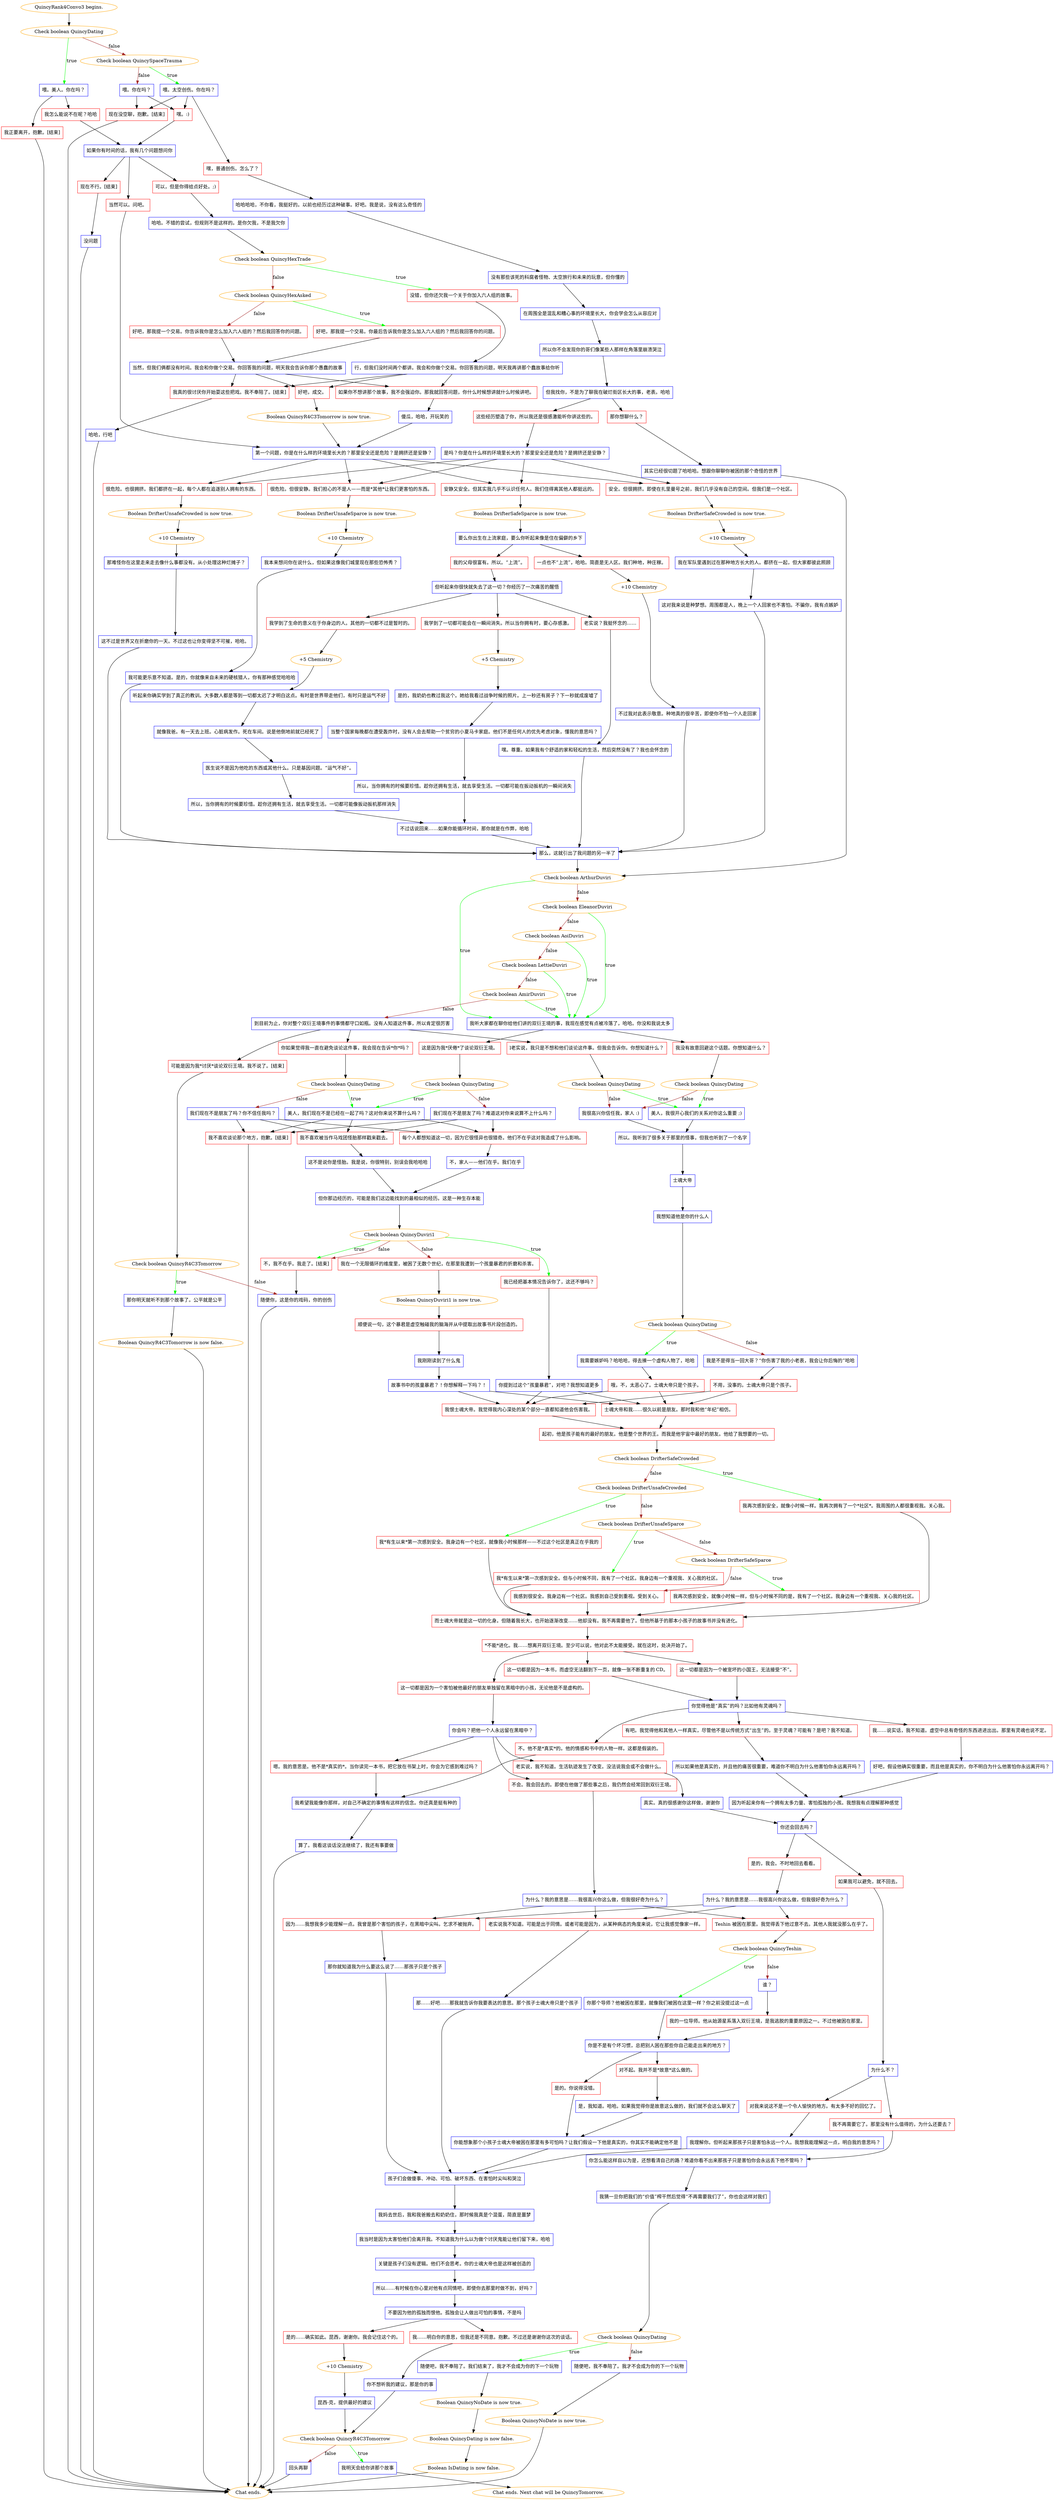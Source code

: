 digraph {
	"QuincyRank4Convo3 begins." [color=orange];
		"QuincyRank4Convo3 begins." -> j552943725;
	j552943725 [label="Check boolean QuincyDating",color=orange];
		j552943725 -> j1870811290 [label=true,color=green];
		j552943725 -> j3004499405 [label=false,color=brown];
	j1870811290 [label="喂。美人。你在吗？",shape=box,color=blue];
		j1870811290 -> j1162864234;
		j1870811290 -> j2379525039;
	j3004499405 [label="Check boolean QuincySpaceTrauma",color=orange];
		j3004499405 -> j1123177457 [label=true,color=green];
		j3004499405 -> j4214410340 [label=false,color=brown];
	j1162864234 [label="我怎么能说不在呢？哈哈",shape=box,color=red];
		j1162864234 -> j3853576321;
	j2379525039 [label="我正要离开，抱歉。[结束]",shape=box,color=red];
		j2379525039 -> "Chat ends.";
	j1123177457 [label="喂。太空创伤。你在吗？",shape=box,color=blue];
		j1123177457 -> j1047015845;
		j1123177457 -> j843816770;
		j1123177457 -> j1798860137;
	j4214410340 [label="喂。你在吗？",shape=box,color=blue];
		j4214410340 -> j843816770;
		j4214410340 -> j1798860137;
	j3853576321 [label="如果你有时间的话，我有几个问题想问你",shape=box,color=blue];
		j3853576321 -> j794831089;
		j3853576321 -> j847682137;
		j3853576321 -> j1719672763;
	"Chat ends." [color=orange];
	j1047015845 [label="嘿，普通创伤。怎么了？",shape=box,color=red];
		j1047015845 -> j1896386476;
	j843816770 [label="嘿。:)",shape=box,color=red];
		j843816770 -> j3853576321;
	j1798860137 [label="现在没空聊，抱歉。[结束]",shape=box,color=red];
		j1798860137 -> "Chat ends.";
	j794831089 [label="当然可以。问吧。",shape=box,color=red];
		j794831089 -> j589232123;
	j847682137 [label="可以，但是你得给点好处。;)",shape=box,color=red];
		j847682137 -> j1702185526;
	j1719672763 [label="现在不行。[结束]",shape=box,color=red];
		j1719672763 -> j3996485283;
	j1896386476 [label="哈哈哈哈，不你看，我挺好的。以前也经历过这种破事。好吧。我是说，没有这么奇怪的",shape=box,color=blue];
		j1896386476 -> j2012244162;
	j589232123 [label="第一个问题，你是在什么样的环境里长大的？那里安全还是危险？是拥挤还是安静？",shape=box,color=blue];
		j589232123 -> j2079499924;
		j589232123 -> j3462258029;
		j589232123 -> j2685559808;
		j589232123 -> j3090231999;
	j1702185526 [label="哈哈。不错的尝试，但规则不是这样的。是你欠我，不是我欠你",shape=box,color=blue];
		j1702185526 -> j3869748579;
	j3996485283 [label="没问题",shape=box,color=blue];
		j3996485283 -> "Chat ends.";
	j2012244162 [label="没有那些该死的科腐者怪物、太空旅行和未来的玩意，但你懂的",shape=box,color=blue];
		j2012244162 -> j2681759134;
	j2079499924 [label="安全。但很拥挤。即使在扎里曼号之前，我们几乎没有自己的空间。但我们是一个社区。",shape=box,color=red];
		j2079499924 -> j4141859891;
	j3462258029 [label="很危险。也很拥挤。我们都挤在一起，每个人都在追逐别人拥有的东西。",shape=box,color=red];
		j3462258029 -> j3572668241;
	j2685559808 [label="很危险。但很安静。我们担心的不是人——而是*其他*让我们更害怕的东西。",shape=box,color=red];
		j2685559808 -> j188780378;
	j3090231999 [label="安静又安全。但其实我几乎不认识任何人。我们住得离其他人都挺远的。",shape=box,color=red];
		j3090231999 -> j2287080389;
	j3869748579 [label="Check boolean QuincyHexTrade",color=orange];
		j3869748579 -> j1314636419 [label=true,color=green];
		j3869748579 -> j4011176701 [label=false,color=brown];
	j2681759134 [label="在周围全是混乱和糟心事的环境里长大，你会学会怎么从容应对",shape=box,color=blue];
		j2681759134 -> j749437023;
	j4141859891 [label="Boolean DrifterSafeCrowded is now true.",color=orange];
		j4141859891 -> j2681378498;
	j3572668241 [label="Boolean DrifterUnsafeCrowded is now true.",color=orange];
		j3572668241 -> j3044660022;
	j188780378 [label="Boolean DrifterUnsafeSparce is now true.",color=orange];
		j188780378 -> j713136011;
	j2287080389 [label="Boolean DrifterSafeSparce is now true.",color=orange];
		j2287080389 -> j4062716483;
	j1314636419 [label="没错，但你还欠我一个关于你加入六人组的故事。",shape=box,color=red];
		j1314636419 -> j2184542097;
	j4011176701 [label="Check boolean QuincyHexAsked",color=orange];
		j4011176701 -> j2933795864 [label=true,color=green];
		j4011176701 -> j623665517 [label=false,color=brown];
	j749437023 [label="所以你不会发现你的哥们像某些人那样在角落里崩溃哭泣",shape=box,color=blue];
		j749437023 -> j3470629449;
	j2681378498 [label="+10 Chemistry",color=orange];
		j2681378498 -> j100394637;
	j3044660022 [label="+10 Chemistry",color=orange];
		j3044660022 -> j201635993;
	j713136011 [label="+10 Chemistry",color=orange];
		j713136011 -> j3190485076;
	j4062716483 [label="要么你出生在上流家庭，要么你听起来像是住在偏僻的乡下",shape=box,color=blue];
		j4062716483 -> j2801190465;
		j4062716483 -> j195330379;
	j2184542097 [label="行，但我们没时间两个都讲。我会和你做个交易。你回答我的问题，明天我再讲那个蠢故事给你听",shape=box,color=blue];
		j2184542097 -> j165864237;
		j2184542097 -> j1709292525;
		j2184542097 -> j3003849292;
	j2933795864 [label="好吧，那我提一个交易。你最后告诉我你是怎么加入六人组的？然后我回答你的问题。",shape=box,color=red];
		j2933795864 -> j1370724136;
	j623665517 [label="好吧，那我提一个交易。你告诉我你是怎么加入六人组的？然后我回答你的问题。",shape=box,color=red];
		j623665517 -> j1370724136;
	j3470629449 [label="但我找你，不是为了聊我在破烂街区长大的事，老表。哈哈",shape=box,color=blue];
		j3470629449 -> j1094845443;
		j3470629449 -> j3530787132;
	j100394637 [label="我在军队里遇到过在那种地方长大的人。都挤在一起，但大家都彼此照顾",shape=box,color=blue];
		j100394637 -> j3164524371;
	j201635993 [label="那难怪你在这里走来走去像什么事都没有。从小处理这种烂摊子？",shape=box,color=blue];
		j201635993 -> j1707307667;
	j3190485076 [label="我本来想问你在说什么，但如果这像我们城里现在那些恐怖秀？",shape=box,color=blue];
		j3190485076 -> j1734041830;
	j2801190465 [label="一点也不“上流”，哈哈。简直是无人区。我们种地，种庄稼。",shape=box,color=red];
		j2801190465 -> j943998963;
	j195330379 [label="我的父母很富有。所以。“上流”。",shape=box,color=red];
		j195330379 -> j3040050352;
	j165864237 [label="好吧，成交。",shape=box,color=red];
		j165864237 -> j3516726898;
	j1709292525 [label="如果你不想讲那个故事，我不会强迫你。那我就回答问题，你什么时候想讲就什么时候讲吧。",shape=box,color=red];
		j1709292525 -> j3650938727;
	j3003849292 [label="我真的很讨厌你开始耍这些把戏。我不奉陪了。[结束]",shape=box,color=red];
		j3003849292 -> j2858075068;
	j1370724136 [label="当然，但我们俩都没有时间。我会和你做个交易。你回答我的问题，明天我会告诉你那个愚蠢的故事",shape=box,color=blue];
		j1370724136 -> j165864237;
		j1370724136 -> j1709292525;
		j1370724136 -> j3003849292;
	j1094845443 [label="那你想聊什么？",shape=box,color=red];
		j1094845443 -> j700720542;
	j3530787132 [label="这些经历塑造了你，所以我还是很感激能听你讲这些的。",shape=box,color=red];
		j3530787132 -> j1413790252;
	j3164524371 [label="这对我来说是种梦想。周围都是人，晚上一个人回家也不害怕。不骗你，我有点嫉妒",shape=box,color=blue];
		j3164524371 -> j4233892721;
	j1707307667 [label="这不过是世界又在折磨你的一天。不过这也让你变得坚不可摧，哈哈。",shape=box,color=blue];
		j1707307667 -> j4233892721;
	j1734041830 [label="我可能更乐意不知道。是的，你就像来自未来的硬核猎人，你有那种感觉哈哈哈",shape=box,color=blue];
		j1734041830 -> j4233892721;
	j943998963 [label="+10 Chemistry",color=orange];
		j943998963 -> j1044160470;
	j3040050352 [label="但听起来你很快就失去了这一切？你经历了一次痛苦的醒悟",shape=box,color=blue];
		j3040050352 -> j3235504960;
		j3040050352 -> j827047451;
		j3040050352 -> j2815959834;
	j3516726898 [label="Boolean QuincyR4C3Tomorrow is now true.",color=orange];
		j3516726898 -> j589232123;
	j3650938727 [label="傻瓜，哈哈，开玩笑的",shape=box,color=blue];
		j3650938727 -> j589232123;
	j2858075068 [label="哈哈，行吧",shape=box,color=blue];
		j2858075068 -> "Chat ends.";
	j700720542 [label="其实已经很切题了哈哈哈。想跟你聊聊你被困的那个奇怪的世界",shape=box,color=blue];
		j700720542 -> j3268356592;
	j1413790252 [label="是吗？你是在什么样的环境里长大的？那里安全还是危险？是拥挤还是安静？",shape=box,color=blue];
		j1413790252 -> j2079499924;
		j1413790252 -> j3462258029;
		j1413790252 -> j2685559808;
		j1413790252 -> j3090231999;
	j4233892721 [label="那么，这就引出了我问题的另一半了",shape=box,color=blue];
		j4233892721 -> j3268356592;
	j1044160470 [label="不过我对此表示敬意。种地真的很辛苦，即使你不怕一个人走回家",shape=box,color=blue];
		j1044160470 -> j4233892721;
	j3235504960 [label="老实说？我挺怀念的……",shape=box,color=red];
		j3235504960 -> j1268346;
	j827047451 [label="我学到了一切都可能会在一瞬间消失。所以当你拥有时，要心存感激。",shape=box,color=red];
		j827047451 -> j2194400404;
	j2815959834 [label="我学到了生命的意义在于你身边的人。其他的一切都不过是暂时的。",shape=box,color=red];
		j2815959834 -> j713999566;
	j3268356592 [label="Check boolean ArthurDuviri",color=orange];
		j3268356592 -> j4090903873 [label=true,color=green];
		j3268356592 -> j4104290587 [label=false,color=brown];
	j1268346 [label="嘿。尊重。如果我有个舒适的家和轻松的生活，然后突然没有了？我也会怀念的",shape=box,color=blue];
		j1268346 -> j4233892721;
	j2194400404 [label="+5 Chemistry",color=orange];
		j2194400404 -> j3274812959;
	j713999566 [label="+5 Chemistry",color=orange];
		j713999566 -> j3857674981;
	j4090903873 [label="我听大家都在聊你给他们讲的双衍王境的事，我现在感觉有点被冷落了，哈哈。你没和我说太多",shape=box,color=blue];
		j4090903873 -> j1911058586;
		j4090903873 -> j205548148;
	j4104290587 [label="Check boolean EleanorDuviri",color=orange];
		j4104290587 -> j4090903873 [label=true,color=green];
		j4104290587 -> j481100708 [label=false,color=brown];
	j3274812959 [label="是的，我奶奶也教过我这个。她给我看过战争时候的照片。上一秒还有房子？下一秒就成废墟了",shape=box,color=blue];
		j3274812959 -> j1935019729;
	j3857674981 [label="听起来你确实学到了真正的教训。大多数人都是等到一切都太迟了才明白这点。有时是世界带走他们，有时只是运气不好",shape=box,color=blue];
		j3857674981 -> j1015703651;
	j1911058586 [label="我没有故意回避这个话题。你想知道什么？",shape=box,color=red];
		j1911058586 -> j1049962924;
	j205548148 [label="这是因为我*厌倦*了谈论双衍王境。",shape=box,color=red];
		j205548148 -> j2517674731;
	j481100708 [label="Check boolean AoiDuviri",color=orange];
		j481100708 -> j4090903873 [label=true,color=green];
		j481100708 -> j2629651196 [label=false,color=brown];
	j1935019729 [label="当整个国家每晚都在遭受轰炸时，没有人会去帮助一个贫穷的小夏马卡家庭。他们不是任何人的优先考虑对象，懂我的意思吗？",shape=box,color=blue];
		j1935019729 -> j2857557181;
	j1015703651 [label="就像我爸。有一天去上班。心脏病发作。死在车间。说是他倒地前就已经死了",shape=box,color=blue];
		j1015703651 -> j2779301096;
	j1049962924 [label="Check boolean QuincyDating",color=orange];
		j1049962924 -> j3461833945 [label=true,color=green];
		j1049962924 -> j2684834792 [label=false,color=brown];
	j2517674731 [label="Check boolean QuincyDating",color=orange];
		j2517674731 -> j3420604114 [label=true,color=green];
		j2517674731 -> j1951726311 [label=false,color=brown];
	j2629651196 [label="Check boolean LettieDuviri",color=orange];
		j2629651196 -> j4090903873 [label=true,color=green];
		j2629651196 -> j1771238635 [label=false,color=brown];
	j2857557181 [label="所以，当你拥有的时候要珍惜。趁你还拥有生活，就去享受生活。一切都可能在扳动扳机的一瞬间消失",shape=box,color=blue];
		j2857557181 -> j800167496;
	j2779301096 [label="医生说不是因为他吃的东西或其他什么。只是基因问题。“运气不好”。",shape=box,color=blue];
		j2779301096 -> j2557942752;
	j3461833945 [label="美人，我很开心我们的关系对你这么重要 ;)",shape=box,color=blue];
		j3461833945 -> j2422951726;
	j2684834792 [label="我很高兴你信任我，家人 :)",shape=box,color=blue];
		j2684834792 -> j2422951726;
	j3420604114 [label="美人，我们现在不是已经在一起了吗？这对你来说不算什么吗？",shape=box,color=blue];
		j3420604114 -> j2133318288;
		j3420604114 -> j870356606;
		j3420604114 -> j836592000;
	j1951726311 [label="我们现在不是朋友了吗？难道这对你来说算不上什么吗？",shape=box,color=blue];
		j1951726311 -> j2133318288;
		j1951726311 -> j870356606;
		j1951726311 -> j836592000;
	j1771238635 [label="Check boolean AmirDuviri",color=orange];
		j1771238635 -> j4090903873 [label=true,color=green];
		j1771238635 -> j1727756274 [label=false,color=brown];
	j800167496 [label="不过话说回来……如果你能循环时间，那你就是在作弊，哈哈",shape=box,color=blue];
		j800167496 -> j4233892721;
	j2557942752 [label="所以，当你拥有的时候要珍惜。趁你还拥有生活，就去享受生活。一切都可能像扳动扳机那样消失",shape=box,color=blue];
		j2557942752 -> j800167496;
	j2422951726 [label="所以。我听到了很多关于那里的怪事，但我也听到了一个名字",shape=box,color=blue];
		j2422951726 -> j4033186842;
	j2133318288 [label="每个人都想知道这一切，因为它很怪异也很猎奇。他们不在乎这对我造成了什么影响。",shape=box,color=red];
		j2133318288 -> j2087220158;
	j870356606 [label="我不喜欢被当作马戏团怪胎那样戳来戳去。",shape=box,color=red];
		j870356606 -> j80695744;
	j836592000 [label="我不喜欢谈论那个地方，抱歉。[结束]",shape=box,color=red];
		j836592000 -> "Chat ends.";
	j1727756274 [label="到目前为止，你对整个双衍王境事件的事情都守口如瓶。没有人知道这件事，所以肯定很厉害",shape=box,color=blue];
		j1727756274 -> j224194271;
		j1727756274 -> j3464368048;
		j1727756274 -> j2888766502;
	j4033186842 [label="士魂大帝",shape=box,color=blue];
		j4033186842 -> j802608264;
	j2087220158 [label="不，家人——他们在乎。我们在乎",shape=box,color=blue];
		j2087220158 -> j2267299324;
	j80695744 [label="这不是说你是怪胎。我是说，你很特别，别误会我哈哈哈",shape=box,color=blue];
		j80695744 -> j2267299324;
	j224194271 [label="l老实说，我只是不想和他们谈论这件事。但我会告诉你。你想知道什么？",shape=box,color=red];
		j224194271 -> j1970620959;
	j3464368048 [label="你如果觉得我一直在避免谈论这件事，我会现在告诉*你*吗？",shape=box,color=red];
		j3464368048 -> j1548335853;
	j2888766502 [label="可能是因为我*讨厌*谈论双衍王境。我不说了。[结束]",shape=box,color=red];
		j2888766502 -> j3137933610;
	j802608264 [label="我想知道他是你的什么人",shape=box,color=blue];
		j802608264 -> j3518307430;
	j2267299324 [label="但你那边经历的，可能是我们这边能找到的最相似的经历。这是一种生存本能",shape=box,color=blue];
		j2267299324 -> j1065292502;
	j1970620959 [label="Check boolean QuincyDating",color=orange];
		j1970620959 -> j3461833945 [label=true,color=green];
		j1970620959 -> j2684834792 [label=false,color=brown];
	j1548335853 [label="Check boolean QuincyDating",color=orange];
		j1548335853 -> j3420604114 [label=true,color=green];
		j1548335853 -> j254430164 [label=false,color=brown];
	j3137933610 [label="Check boolean QuincyR4C3Tomorrow",color=orange];
		j3137933610 -> j571640570 [label=true,color=green];
		j3137933610 -> j2064131472 [label=false,color=brown];
	j3518307430 [label="Check boolean QuincyDating",color=orange];
		j3518307430 -> j2165309782 [label=true,color=green];
		j3518307430 -> j3998260088 [label=false,color=brown];
	j1065292502 [label="Check boolean QuincyDuviri1",color=orange];
		j1065292502 -> j298545773 [label=true,color=green];
		j1065292502 -> j1678887267 [label=true,color=green];
		j1065292502 -> j3513385502 [label=false,color=brown];
		j1065292502 -> j1678887267 [label=false,color=brown];
	j254430164 [label="我们现在不是朋友了吗？你不信任我吗？",shape=box,color=blue];
		j254430164 -> j2133318288;
		j254430164 -> j870356606;
		j254430164 -> j836592000;
	j571640570 [label="那你明天就听不到那个故事了。公平就是公平",shape=box,color=blue];
		j571640570 -> j10984581;
	j2064131472 [label="随便你，这是你的戏码，你的创伤",shape=box,color=blue];
		j2064131472 -> "Chat ends.";
	j2165309782 [label="我需要嫉妒吗？哈哈哈，得去揍一个虚构人物了，哈哈",shape=box,color=blue];
		j2165309782 -> j2701741788;
	j3998260088 [label="我是不是得当一回大哥？“你伤害了我的小老表，我会让你后悔的”哈哈",shape=box,color=blue];
		j3998260088 -> j1474619890;
	j298545773 [label="我已经把基本情况告诉你了，这还不够吗？",shape=box,color=red];
		j298545773 -> j2389320419;
	j1678887267 [label="不，我不在乎。我走了。[结束]",shape=box,color=red];
		j1678887267 -> j2064131472;
	j3513385502 [label="我在一个无限循环的维度里，被困了无数个世纪，在那里我遭到一个孩童暴君的折磨和杀害。",shape=box,color=red];
		j3513385502 -> j1886089752;
	j10984581 [label="Boolean QuincyR4C3Tomorrow is now false.",color=orange];
		j10984581 -> "Chat ends.";
	j2701741788 [label="哦，不，太恶心了。士魂大帝只是个孩子。",shape=box,color=red];
		j2701741788 -> j3336238691;
		j2701741788 -> j1401879107;
	j1474619890 [label="不用，没事的。士魂大帝只是个孩子。",shape=box,color=red];
		j1474619890 -> j1401879107;
		j1474619890 -> j3336238691;
	j2389320419 [label="你提到过这个“孩童暴君”，对吧？我想知道更多",shape=box,color=blue];
		j2389320419 -> j1401879107;
		j2389320419 -> j3336238691;
	j1886089752 [label="Boolean QuincyDuviri1 is now true.",color=orange];
		j1886089752 -> j3133141959;
	j3336238691 [label="我恨士魂大帝。我觉得我内心深处的某个部分一直都知道他会伤害我。",shape=box,color=red];
		j3336238691 -> j3825094678;
	j1401879107 [label="士魂大帝和我……很久以前是朋友。那时我和他“年纪”相仿。",shape=box,color=red];
		j1401879107 -> j3825094678;
	j3133141959 [label="顺便说一句，这个暴君是虚空触碰我的脑海并从中提取出故事书片段创造的。",shape=box,color=red];
		j3133141959 -> j491603367;
	j3825094678 [label="起初，他是孩子能有的最好的朋友。他是整个世界的王。而我是他宇宙中最好的朋友。他给了我想要的一切。",shape=box,color=red];
		j3825094678 -> j2662847170;
	j491603367 [label="我刚刚读到了什么鬼",shape=box,color=blue];
		j491603367 -> j5626469;
	j2662847170 [label="Check boolean DrifterSafeCrowded",color=orange];
		j2662847170 -> j2850644315 [label=true,color=green];
		j2662847170 -> j994130163 [label=false,color=brown];
	j5626469 [label="故事书中的孩童暴君？！你想解释一下吗？！",shape=box,color=blue];
		j5626469 -> j1401879107;
		j5626469 -> j3336238691;
	j2850644315 [label="我再次感到安全，就像小时候一样。我再次拥有了一个*社区*。我周围的人都很重视我。关心我。",shape=box,color=red];
		j2850644315 -> j3965013420;
	j994130163 [label="Check boolean DrifterUnsafeCrowded",color=orange];
		j994130163 -> j3557357352 [label=true,color=green];
		j994130163 -> j3323227003 [label=false,color=brown];
	j3965013420 [label="而士魂大帝就是这一切的化身。但随着我长大，也开始逐渐改变……他却没有。我不再需要他了。但他所基于的那本小孩子的故事书并没有进化。",shape=box,color=red];
		j3965013420 -> j408797731;
	j3557357352 [label="我*有生以来*第一次感到安全。我身边有一个社区，就像我小时候那样——不过这个社区是真正在乎我的",shape=box,color=red];
		j3557357352 -> j3965013420;
	j3323227003 [label="Check boolean DrifterUnsafeSparce",color=orange];
		j3323227003 -> j3376225243 [label=true,color=green];
		j3323227003 -> j2575966162 [label=false,color=brown];
	j408797731 [label="*不能*进化。我……想离开双衍王境。至少可以说，他对此不太能接受。就在这时，处决开始了。",shape=box,color=red];
		j408797731 -> j1657732319;
		j408797731 -> j2381272631;
		j408797731 -> j3186413728;
	j3376225243 [label="我*有生以来*第一次感到安全。但与小时候不同，我有了一个社区。我身边有一个重视我、关心我的社区。",shape=box,color=red];
		j3376225243 -> j3965013420;
	j2575966162 [label="Check boolean DrifterSafeSparce",color=orange];
		j2575966162 -> j3936388705 [label=true,color=green];
		j2575966162 -> j605996740 [label=false,color=brown];
	j1657732319 [label="这一切都是因为一个被宠坏的小国王，无法接受“不”。",shape=box,color=red];
		j1657732319 -> j3383248819;
	j2381272631 [label="这一切都是因为一本书，而虚空无法翻到下一页，就像一张不断重复的 CD。",shape=box,color=red];
		j2381272631 -> j3383248819;
	j3186413728 [label="这一切都是因为一个害怕被他最好的朋友单独留在黑暗中的小孩，无论他是不是虚构的。",shape=box,color=red];
		j3186413728 -> j3007850645;
	j3936388705 [label="我再次感到安全，就像小时候一样，但与小时候不同的是，我有了一个社区。我身边有一个重视我、关心我的社区。",shape=box,color=red];
		j3936388705 -> j3965013420;
	j605996740 [label="我感到很安全。我身边有一个社区。我感到自己受到重视。受到关心。",shape=box,color=red];
		j605996740 -> j3965013420;
	j3383248819 [label="你觉得他是“真实”的吗？比如他有灵魂吗？",shape=box,color=blue];
		j3383248819 -> j143465244;
		j3383248819 -> j3586353772;
		j3383248819 -> j1905917717;
	j3007850645 [label="你会吗？把他一个人永远留在黑暗中？",shape=box,color=blue];
		j3007850645 -> j2983771058;
		j3007850645 -> j2024489473;
		j3007850645 -> j830175711;
	j143465244 [label="有吧。我觉得他和其他人一样真实，尽管他不是以传统方式“出生”的。至于灵魂？可能有？是吧？我不知道。",shape=box,color=red];
		j143465244 -> j2820743217;
	j3586353772 [label="我……说实话，我不知道。虚空中总有奇怪的东西进进出出。那里有灵魂也说不定。",shape=box,color=red];
		j3586353772 -> j3063012167;
	j1905917717 [label="不。他不是*真实*的。他的情感和书中的人物一样。这都是假装的。",shape=box,color=red];
		j1905917717 -> j3683148903;
	j2983771058 [label="不会。我会回去的。即使在他做了那些事之后，我仍然会经常回到双衍王境。",shape=box,color=red];
		j2983771058 -> j3562334729;
	j2024489473 [label="嗯。我的意思是。他不是*真实的*。当你读完一本书，把它放在书架上时，你会为它感到难过吗？",shape=box,color=red];
		j2024489473 -> j3683148903;
	j830175711 [label="老实说，我不知道。生活轨迹发生了改变。没法说我会或不会做什么。",shape=box,color=red];
		j830175711 -> j39906230;
	j2820743217 [label="所以如果他是真实的，并且他的痛苦很重要，难道你不明白为什么他害怕你永远离开吗？",shape=box,color=blue];
		j2820743217 -> j4091776219;
	j3063012167 [label="好吧，假设他确实很重要，而且他是真实的，你不明白为什么他害怕你永远离开吗？",shape=box,color=blue];
		j3063012167 -> j4091776219;
	j3683148903 [label="我希望我能像你那样，对自己不确定的事情有这样的信念。你还真是挺有种的",shape=box,color=blue];
		j3683148903 -> j351080343;
	j3562334729 [label="为什么？我的意思是……我很高兴你这么做，但我很好奇为什么？",shape=box,color=blue];
		j3562334729 -> j675110607;
		j3562334729 -> j2081226656;
		j3562334729 -> j212717680;
	j39906230 [label="真实。真的很感谢你这样做，谢谢你",shape=box,color=blue];
		j39906230 -> j3511380149;
	j4091776219 [label="因为听起来你有一个拥有太多力量、害怕孤独的小孩。我想我有点理解那种感觉",shape=box,color=blue];
		j4091776219 -> j3511380149;
	j351080343 [label="算了。我看这谈话没法继续了，我还有事要做",shape=box,color=blue];
		j351080343 -> "Chat ends.";
	j675110607 [label="因为……我想我多少能理解一点。我曾是那个害怕的孩子，在黑暗中尖叫。乞求不被抛弃。",shape=box,color=red];
		j675110607 -> j1117397899;
	j2081226656 [label="老实说我不知道。可能是出于同情。或者可能是因为，从某种病态的角度来说，它让我感觉像家一样。",shape=box,color=red];
		j2081226656 -> j3390309681;
	j212717680 [label="Teshin 被困在那里。我觉得丢下他过意不去。其他人我就没那么在乎了。",shape=box,color=red];
		j212717680 -> j2913113973;
	j3511380149 [label="你还会回去吗？",shape=box,color=blue];
		j3511380149 -> j1772870301;
		j3511380149 -> j3340633770;
	j1117397899 [label="那你就知道我为什么要这么说了……那孩子只是个孩子",shape=box,color=blue];
		j1117397899 -> j823038799;
	j3390309681 [label="那……好吧……那我就告诉你我要表达的意思。那个孩子士魂大帝只是个孩子",shape=box,color=blue];
		j3390309681 -> j823038799;
	j2913113973 [label="Check boolean QuincyTeshin",color=orange];
		j2913113973 -> j853935943 [label=true,color=green];
		j2913113973 -> j279872145 [label=false,color=brown];
	j1772870301 [label="是的，我会。不时地回去看看。",shape=box,color=red];
		j1772870301 -> j67299308;
	j3340633770 [label="如果我可以避免，就不回去。",shape=box,color=red];
		j3340633770 -> j2157590879;
	j823038799 [label="孩子们会做傻事、冲动、可怕、破坏东西、在害怕时尖叫和哭泣",shape=box,color=blue];
		j823038799 -> j1305539577;
	j853935943 [label="你那个导师？他被困在那里，就像我们被困在这里一样？你之前没提过这一点",shape=box,color=blue];
		j853935943 -> j900675166;
	j279872145 [label="谁？",shape=box,color=blue];
		j279872145 -> j2634838203;
	j67299308 [label="为什么？我的意思是……我很高兴你这么做，但我很好奇为什么？",shape=box,color=blue];
		j67299308 -> j212717680;
		j67299308 -> j675110607;
		j67299308 -> j2081226656;
	j2157590879 [label="为什么不？",shape=box,color=blue];
		j2157590879 -> j2021304161;
		j2157590879 -> j1110020165;
	j1305539577 [label="我妈去世后，我和我爸搬去和奶奶住，那时候我真是个混蛋，简直是噩梦",shape=box,color=blue];
		j1305539577 -> j2312735964;
	j900675166 [label="你是不是有个坏习惯，总把别人困在那些你自己能走出来的地方？",shape=box,color=blue];
		j900675166 -> j1923849529;
		j900675166 -> j3573030058;
	j2634838203 [label="我的一位导师。他从始源星系落入双衍王境，是我逃脱的重要原因之一。不过他被困在那里。",shape=box,color=red];
		j2634838203 -> j900675166;
	j2021304161 [label="对我来说这不是一个令人愉快的地方。有太多不好的回忆了。",shape=box,color=red];
		j2021304161 -> j4133368465;
	j1110020165 [label="我不再需要它了。那里没有什么值得的，为什么还要去？",shape=box,color=red];
		j1110020165 -> j3947421099;
	j2312735964 [label="我当时是因为太害怕他们会离开我。不知道我为什么以为做个讨厌鬼能让他们留下来，哈哈",shape=box,color=blue];
		j2312735964 -> j325842378;
	j1923849529 [label="是的。你说得没错。",shape=box,color=red];
		j1923849529 -> j2205868870;
	j3573030058 [label="对不起。我并不是*故意*这么做的。",shape=box,color=red];
		j3573030058 -> j3962199203;
	j4133368465 [label="我理解你。但听起来那孩子只是害怕永远一个人。我想我能理解这一点，明白我的意思吗？",shape=box,color=blue];
		j4133368465 -> j823038799;
	j3947421099 [label="你怎么能这样自以为是，还想看清自己的路？难道你看不出来那孩子只是害怕你会永远丢下他不管吗？",shape=box,color=blue];
		j3947421099 -> j4277998095;
	j325842378 [label="关键是孩子们没有逻辑。他们不会思考。你的士魂大帝也是这样被创造的",shape=box,color=blue];
		j325842378 -> j2841735807;
	j2205868870 [label="你能想象那个小孩子士魂大帝被困在那里有多可怕吗？让我们假设一下他是真实的，你其实不能确定他不是",shape=box,color=blue];
		j2205868870 -> j823038799;
	j3962199203 [label="是，我知道。哈哈。如果我觉得你是故意这么做的，我们就不会这么聊天了",shape=box,color=blue];
		j3962199203 -> j2205868870;
	j4277998095 [label="我猜一旦你把我们的“价值”榨干然后觉得“不再需要我们了”，你也会这样对我们",shape=box,color=blue];
		j4277998095 -> j1234817647;
	j2841735807 [label="所以……有时候在你心里对他有点同情吧，即使你去那里时做不到，好吗？",shape=box,color=blue];
		j2841735807 -> j2057856200;
	j1234817647 [label="Check boolean QuincyDating",color=orange];
		j1234817647 -> j2811097235 [label=true,color=green];
		j1234817647 -> j671561385 [label=false,color=brown];
	j2057856200 [label="不要因为他的孤独而恨他。孤独会让人做出可怕的事情，不是吗",shape=box,color=blue];
		j2057856200 -> j1885247786;
		j2057856200 -> j753521754;
	j2811097235 [label="随便吧，我不奉陪了。我们结束了，我才不会成为你的下一个玩物",shape=box,color=blue];
		j2811097235 -> j3567260245;
	j671561385 [label="随便吧，我不奉陪了。我才不会成为你的下一个玩物",shape=box,color=blue];
		j671561385 -> j632329483;
	j1885247786 [label="我……明白你的意思，但我还是不同意。抱歉。不过还是谢谢你这次的谈话。",shape=box,color=red];
		j1885247786 -> j3477053985;
	j753521754 [label="是的……确实如此。昆西，谢谢你。我会记住这个的。",shape=box,color=red];
		j753521754 -> j908367364;
	j3567260245 [label="Boolean QuincyNoDate is now true.",color=orange];
		j3567260245 -> j3990685114;
	j632329483 [label="Boolean QuincyNoDate is now true.",color=orange];
		j632329483 -> "Chat ends.";
	j3477053985 [label="你不想听我的建议，那是你的事",shape=box,color=blue];
		j3477053985 -> j3962651380;
	j908367364 [label="+10 Chemistry",color=orange];
		j908367364 -> j3475138418;
	j3990685114 [label="Boolean QuincyDating is now false.",color=orange];
		j3990685114 -> j178902881;
	j3962651380 [label="Check boolean QuincyR4C3Tomorrow",color=orange];
		j3962651380 -> j1749863963 [label=true,color=green];
		j3962651380 -> j2800054438 [label=false,color=brown];
	j3475138418 [label="昆西-克，提供最好的建议",shape=box,color=blue];
		j3475138418 -> j3962651380;
	j178902881 [label="Boolean IsDating is now false.",color=orange];
		j178902881 -> "Chat ends.";
	j1749863963 [label="我明天会给你讲那个故事",shape=box,color=blue];
		j1749863963 -> "Chat ends. Next chat will be QuincyTomorrow.";
	j2800054438 [label="回头再聊",shape=box,color=blue];
		j2800054438 -> "Chat ends.";
	"Chat ends. Next chat will be QuincyTomorrow." [color=orange];
}